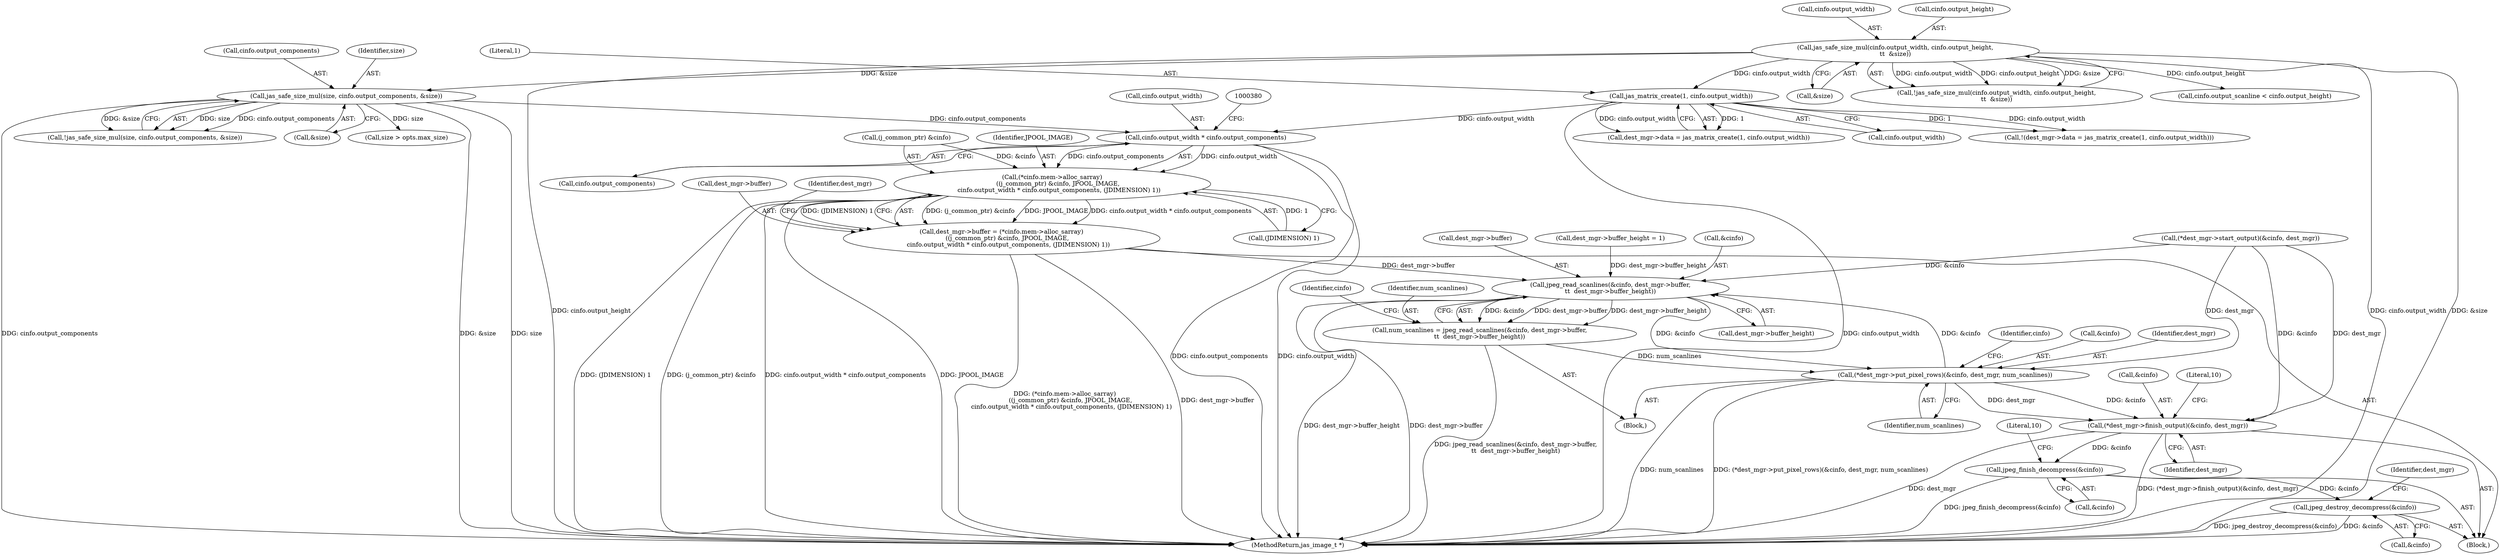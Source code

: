 digraph "0_jasper_d42b2388f7f8e0332c846675133acea151fc557a_40@API" {
"1000372" [label="(Call,cinfo.output_width * cinfo.output_components)"];
"1000338" [label="(Call,jas_matrix_create(1, cinfo.output_width))"];
"1000287" [label="(Call,jas_safe_size_mul(cinfo.output_width, cinfo.output_height,\n\t\t  &size))"];
"1000297" [label="(Call,jas_safe_size_mul(size, cinfo.output_components, &size))"];
"1000366" [label="(Call,(*cinfo.mem->alloc_sarray)\n      ((j_common_ptr) &cinfo, JPOOL_IMAGE,\n       cinfo.output_width * cinfo.output_components, (JDIMENSION) 1))"];
"1000362" [label="(Call,dest_mgr->buffer = (*cinfo.mem->alloc_sarray)\n      ((j_common_ptr) &cinfo, JPOOL_IMAGE,\n       cinfo.output_width * cinfo.output_components, (JDIMENSION) 1))"];
"1000407" [label="(Call,jpeg_read_scanlines(&cinfo, dest_mgr->buffer,\n\t\t  dest_mgr->buffer_height))"];
"1000405" [label="(Call,num_scanlines = jpeg_read_scanlines(&cinfo, dest_mgr->buffer,\n\t\t  dest_mgr->buffer_height))"];
"1000416" [label="(Call,(*dest_mgr->put_pixel_rows)(&cinfo, dest_mgr, num_scanlines))"];
"1000421" [label="(Call,(*dest_mgr->finish_output)(&cinfo, dest_mgr))"];
"1000431" [label="(Call,jpeg_finish_decompress(&cinfo))"];
"1000440" [label="(Call,jpeg_destroy_decompress(&cinfo))"];
"1000413" [label="(Call,dest_mgr->buffer_height)"];
"1000431" [label="(Call,jpeg_finish_decompress(&cinfo))"];
"1000407" [label="(Call,jpeg_read_scanlines(&cinfo, dest_mgr->buffer,\n\t\t  dest_mgr->buffer_height))"];
"1000294" [label="(Call,&size)"];
"1000363" [label="(Call,dest_mgr->buffer)"];
"1000404" [label="(Block,)"];
"1000384" [label="(Identifier,dest_mgr)"];
"1000422" [label="(Call,&cinfo)"];
"1000418" [label="(Identifier,cinfo)"];
"1000399" [label="(Identifier,cinfo)"];
"1000376" [label="(Call,cinfo.output_components)"];
"1000417" [label="(Call,&cinfo)"];
"1000432" [label="(Call,&cinfo)"];
"1000367" [label="(Call,(j_common_ptr) &cinfo)"];
"1000297" [label="(Call,jas_safe_size_mul(size, cinfo.output_components, &size))"];
"1000339" [label="(Literal,1)"];
"1000296" [label="(Call,!jas_safe_size_mul(size, cinfo.output_components, &size))"];
"1000302" [label="(Call,&size)"];
"1000420" [label="(Identifier,num_scanlines)"];
"1000419" [label="(Identifier,dest_mgr)"];
"1000366" [label="(Call,(*cinfo.mem->alloc_sarray)\n      ((j_common_ptr) &cinfo, JPOOL_IMAGE,\n       cinfo.output_width * cinfo.output_components, (JDIMENSION) 1))"];
"1000372" [label="(Call,cinfo.output_width * cinfo.output_components)"];
"1000445" [label="(Identifier,dest_mgr)"];
"1000410" [label="(Call,dest_mgr->buffer)"];
"1000362" [label="(Call,dest_mgr->buffer = (*cinfo.mem->alloc_sarray)\n      ((j_common_ptr) &cinfo, JPOOL_IMAGE,\n       cinfo.output_width * cinfo.output_components, (JDIMENSION) 1))"];
"1000406" [label="(Identifier,num_scanlines)"];
"1000307" [label="(Call,size > opts.max_size)"];
"1000287" [label="(Call,jas_safe_size_mul(cinfo.output_width, cinfo.output_height,\n\t\t  &size))"];
"1000416" [label="(Call,(*dest_mgr->put_pixel_rows)(&cinfo, dest_mgr, num_scanlines))"];
"1000338" [label="(Call,jas_matrix_create(1, cinfo.output_width))"];
"1000379" [label="(Call,(JDIMENSION) 1)"];
"1000426" [label="(Literal,10)"];
"1000371" [label="(Identifier,JPOOL_IMAGE)"];
"1000440" [label="(Call,jpeg_destroy_decompress(&cinfo))"];
"1000489" [label="(MethodReturn,jas_image_t *)"];
"1000299" [label="(Call,cinfo.output_components)"];
"1000373" [label="(Call,cinfo.output_width)"];
"1000286" [label="(Call,!jas_safe_size_mul(cinfo.output_width, cinfo.output_height,\n\t\t  &size))"];
"1000298" [label="(Identifier,size)"];
"1000435" [label="(Literal,10)"];
"1000288" [label="(Call,cinfo.output_width)"];
"1000382" [label="(Call,dest_mgr->buffer_height = 1)"];
"1000424" [label="(Identifier,dest_mgr)"];
"1000441" [label="(Call,&cinfo)"];
"1000397" [label="(Call,cinfo.output_scanline < cinfo.output_height)"];
"1000408" [label="(Call,&cinfo)"];
"1000112" [label="(Block,)"];
"1000291" [label="(Call,cinfo.output_height)"];
"1000421" [label="(Call,(*dest_mgr->finish_output)(&cinfo, dest_mgr))"];
"1000333" [label="(Call,!(dest_mgr->data = jas_matrix_create(1, cinfo.output_width)))"];
"1000405" [label="(Call,num_scanlines = jpeg_read_scanlines(&cinfo, dest_mgr->buffer,\n\t\t  dest_mgr->buffer_height))"];
"1000334" [label="(Call,dest_mgr->data = jas_matrix_create(1, cinfo.output_width))"];
"1000392" [label="(Call,(*dest_mgr->start_output)(&cinfo, dest_mgr))"];
"1000340" [label="(Call,cinfo.output_width)"];
"1000372" -> "1000366"  [label="AST: "];
"1000372" -> "1000376"  [label="CFG: "];
"1000373" -> "1000372"  [label="AST: "];
"1000376" -> "1000372"  [label="AST: "];
"1000380" -> "1000372"  [label="CFG: "];
"1000372" -> "1000489"  [label="DDG: cinfo.output_components"];
"1000372" -> "1000489"  [label="DDG: cinfo.output_width"];
"1000372" -> "1000366"  [label="DDG: cinfo.output_width"];
"1000372" -> "1000366"  [label="DDG: cinfo.output_components"];
"1000338" -> "1000372"  [label="DDG: cinfo.output_width"];
"1000297" -> "1000372"  [label="DDG: cinfo.output_components"];
"1000338" -> "1000334"  [label="AST: "];
"1000338" -> "1000340"  [label="CFG: "];
"1000339" -> "1000338"  [label="AST: "];
"1000340" -> "1000338"  [label="AST: "];
"1000334" -> "1000338"  [label="CFG: "];
"1000338" -> "1000489"  [label="DDG: cinfo.output_width"];
"1000338" -> "1000333"  [label="DDG: 1"];
"1000338" -> "1000333"  [label="DDG: cinfo.output_width"];
"1000338" -> "1000334"  [label="DDG: 1"];
"1000338" -> "1000334"  [label="DDG: cinfo.output_width"];
"1000287" -> "1000338"  [label="DDG: cinfo.output_width"];
"1000287" -> "1000286"  [label="AST: "];
"1000287" -> "1000294"  [label="CFG: "];
"1000288" -> "1000287"  [label="AST: "];
"1000291" -> "1000287"  [label="AST: "];
"1000294" -> "1000287"  [label="AST: "];
"1000286" -> "1000287"  [label="CFG: "];
"1000287" -> "1000489"  [label="DDG: cinfo.output_height"];
"1000287" -> "1000489"  [label="DDG: &size"];
"1000287" -> "1000489"  [label="DDG: cinfo.output_width"];
"1000287" -> "1000286"  [label="DDG: cinfo.output_width"];
"1000287" -> "1000286"  [label="DDG: cinfo.output_height"];
"1000287" -> "1000286"  [label="DDG: &size"];
"1000287" -> "1000297"  [label="DDG: &size"];
"1000287" -> "1000397"  [label="DDG: cinfo.output_height"];
"1000297" -> "1000296"  [label="AST: "];
"1000297" -> "1000302"  [label="CFG: "];
"1000298" -> "1000297"  [label="AST: "];
"1000299" -> "1000297"  [label="AST: "];
"1000302" -> "1000297"  [label="AST: "];
"1000296" -> "1000297"  [label="CFG: "];
"1000297" -> "1000489"  [label="DDG: size"];
"1000297" -> "1000489"  [label="DDG: cinfo.output_components"];
"1000297" -> "1000489"  [label="DDG: &size"];
"1000297" -> "1000296"  [label="DDG: size"];
"1000297" -> "1000296"  [label="DDG: cinfo.output_components"];
"1000297" -> "1000296"  [label="DDG: &size"];
"1000297" -> "1000307"  [label="DDG: size"];
"1000366" -> "1000362"  [label="AST: "];
"1000366" -> "1000379"  [label="CFG: "];
"1000367" -> "1000366"  [label="AST: "];
"1000371" -> "1000366"  [label="AST: "];
"1000379" -> "1000366"  [label="AST: "];
"1000362" -> "1000366"  [label="CFG: "];
"1000366" -> "1000489"  [label="DDG: (JDIMENSION) 1"];
"1000366" -> "1000489"  [label="DDG: (j_common_ptr) &cinfo"];
"1000366" -> "1000489"  [label="DDG: cinfo.output_width * cinfo.output_components"];
"1000366" -> "1000489"  [label="DDG: JPOOL_IMAGE"];
"1000366" -> "1000362"  [label="DDG: (j_common_ptr) &cinfo"];
"1000366" -> "1000362"  [label="DDG: JPOOL_IMAGE"];
"1000366" -> "1000362"  [label="DDG: cinfo.output_width * cinfo.output_components"];
"1000366" -> "1000362"  [label="DDG: (JDIMENSION) 1"];
"1000367" -> "1000366"  [label="DDG: &cinfo"];
"1000379" -> "1000366"  [label="DDG: 1"];
"1000362" -> "1000112"  [label="AST: "];
"1000363" -> "1000362"  [label="AST: "];
"1000384" -> "1000362"  [label="CFG: "];
"1000362" -> "1000489"  [label="DDG: (*cinfo.mem->alloc_sarray)\n      ((j_common_ptr) &cinfo, JPOOL_IMAGE,\n       cinfo.output_width * cinfo.output_components, (JDIMENSION) 1)"];
"1000362" -> "1000489"  [label="DDG: dest_mgr->buffer"];
"1000362" -> "1000407"  [label="DDG: dest_mgr->buffer"];
"1000407" -> "1000405"  [label="AST: "];
"1000407" -> "1000413"  [label="CFG: "];
"1000408" -> "1000407"  [label="AST: "];
"1000410" -> "1000407"  [label="AST: "];
"1000413" -> "1000407"  [label="AST: "];
"1000405" -> "1000407"  [label="CFG: "];
"1000407" -> "1000489"  [label="DDG: dest_mgr->buffer_height"];
"1000407" -> "1000489"  [label="DDG: dest_mgr->buffer"];
"1000407" -> "1000405"  [label="DDG: &cinfo"];
"1000407" -> "1000405"  [label="DDG: dest_mgr->buffer"];
"1000407" -> "1000405"  [label="DDG: dest_mgr->buffer_height"];
"1000392" -> "1000407"  [label="DDG: &cinfo"];
"1000416" -> "1000407"  [label="DDG: &cinfo"];
"1000382" -> "1000407"  [label="DDG: dest_mgr->buffer_height"];
"1000407" -> "1000416"  [label="DDG: &cinfo"];
"1000405" -> "1000404"  [label="AST: "];
"1000406" -> "1000405"  [label="AST: "];
"1000418" -> "1000405"  [label="CFG: "];
"1000405" -> "1000489"  [label="DDG: jpeg_read_scanlines(&cinfo, dest_mgr->buffer,\n\t\t  dest_mgr->buffer_height)"];
"1000405" -> "1000416"  [label="DDG: num_scanlines"];
"1000416" -> "1000404"  [label="AST: "];
"1000416" -> "1000420"  [label="CFG: "];
"1000417" -> "1000416"  [label="AST: "];
"1000419" -> "1000416"  [label="AST: "];
"1000420" -> "1000416"  [label="AST: "];
"1000399" -> "1000416"  [label="CFG: "];
"1000416" -> "1000489"  [label="DDG: num_scanlines"];
"1000416" -> "1000489"  [label="DDG: (*dest_mgr->put_pixel_rows)(&cinfo, dest_mgr, num_scanlines)"];
"1000392" -> "1000416"  [label="DDG: dest_mgr"];
"1000416" -> "1000421"  [label="DDG: &cinfo"];
"1000416" -> "1000421"  [label="DDG: dest_mgr"];
"1000421" -> "1000112"  [label="AST: "];
"1000421" -> "1000424"  [label="CFG: "];
"1000422" -> "1000421"  [label="AST: "];
"1000424" -> "1000421"  [label="AST: "];
"1000426" -> "1000421"  [label="CFG: "];
"1000421" -> "1000489"  [label="DDG: dest_mgr"];
"1000421" -> "1000489"  [label="DDG: (*dest_mgr->finish_output)(&cinfo, dest_mgr)"];
"1000392" -> "1000421"  [label="DDG: &cinfo"];
"1000392" -> "1000421"  [label="DDG: dest_mgr"];
"1000421" -> "1000431"  [label="DDG: &cinfo"];
"1000431" -> "1000112"  [label="AST: "];
"1000431" -> "1000432"  [label="CFG: "];
"1000432" -> "1000431"  [label="AST: "];
"1000435" -> "1000431"  [label="CFG: "];
"1000431" -> "1000489"  [label="DDG: jpeg_finish_decompress(&cinfo)"];
"1000431" -> "1000440"  [label="DDG: &cinfo"];
"1000440" -> "1000112"  [label="AST: "];
"1000440" -> "1000441"  [label="CFG: "];
"1000441" -> "1000440"  [label="AST: "];
"1000445" -> "1000440"  [label="CFG: "];
"1000440" -> "1000489"  [label="DDG: jpeg_destroy_decompress(&cinfo)"];
"1000440" -> "1000489"  [label="DDG: &cinfo"];
}
